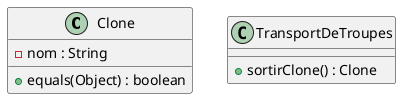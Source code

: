 @startuml Todo

class Clone {
    - nom : String
    + equals(Object) : boolean
}

class TransportDeTroupes {
    + sortirClone() : Clone
}

@enduml